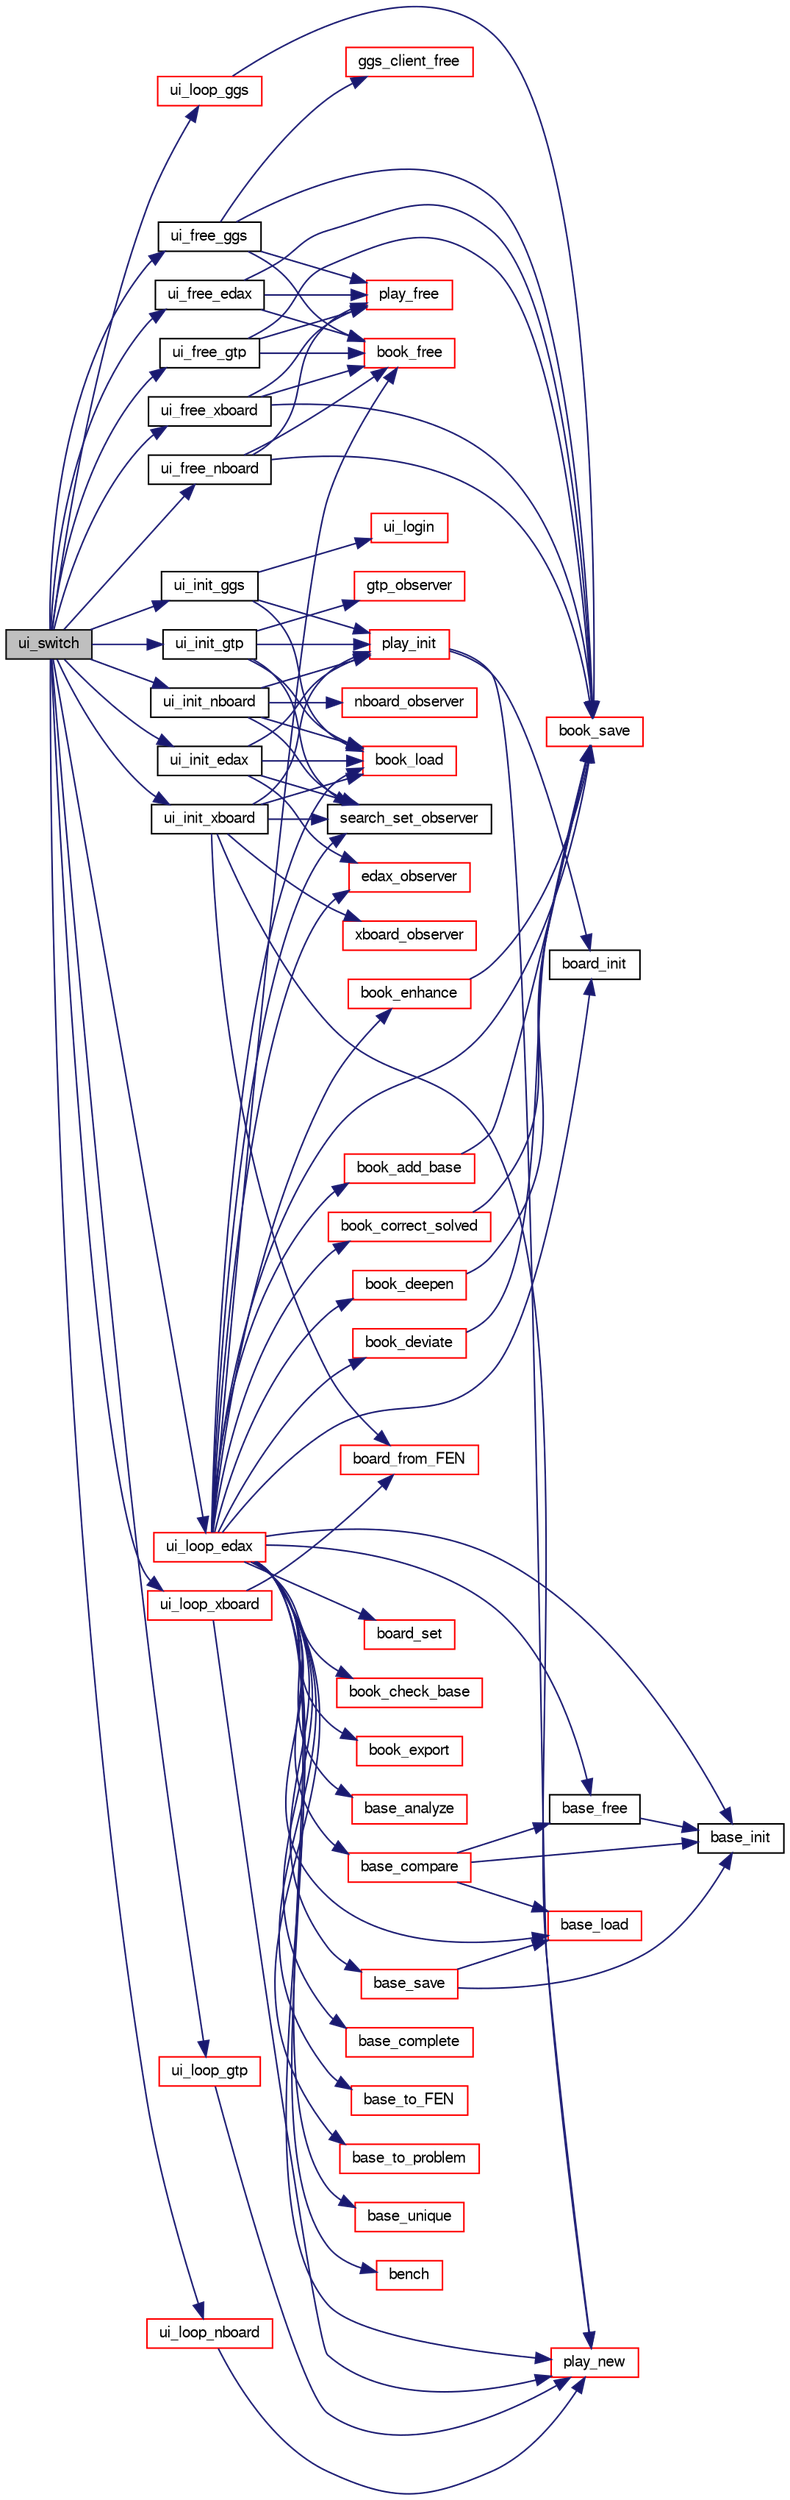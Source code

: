 digraph "ui_switch"
{
 // LATEX_PDF_SIZE
  bgcolor="transparent";
  edge [fontname="FreeSans",fontsize="10",labelfontname="FreeSans",labelfontsize="10"];
  node [fontname="FreeSans",fontsize="10",shape=record];
  rankdir="LR";
  Node1 [label="ui_switch",height=0.2,width=0.4,color="black", fillcolor="grey75", style="filled", fontcolor="black",tooltip="Switch between different User Interface."];
  Node1 -> Node2 [color="midnightblue",fontsize="10",style="solid",fontname="FreeSans"];
  Node2 [label="ui_free_edax",height=0.2,width=0.4,color="black",URL="$edax_8c.html#a8a6bd7ee8b36a8c5a43c6caccbfee76d",tooltip="free resources used by edax protocol."];
  Node2 -> Node3 [color="midnightblue",fontsize="10",style="solid",fontname="FreeSans"];
  Node3 [label="book_free",height=0.2,width=0.4,color="red",URL="$book_8c.html#a819aafb47120469b4abbb005723e0f43",tooltip="Free resources used by the opening book."];
  Node2 -> Node6 [color="midnightblue",fontsize="10",style="solid",fontname="FreeSans"];
  Node6 [label="book_save",height=0.2,width=0.4,color="red",URL="$book_8c.html#a8a72fd661f16eb01bfa46833b777f615",tooltip="Save an opening book."];
  Node2 -> Node10 [color="midnightblue",fontsize="10",style="solid",fontname="FreeSans"];
  Node10 [label="play_free",height=0.2,width=0.4,color="red",URL="$play_8c.html#afca3ade928d05cca88124f7b11aee4ab",tooltip="Free resources."];
  Node1 -> Node21 [color="midnightblue",fontsize="10",style="solid",fontname="FreeSans"];
  Node21 [label="ui_free_ggs",height=0.2,width=0.4,color="black",URL="$ggs_8c.html#a11a93d97dfbb2f94da3ca253f9f6ad37",tooltip="ui_free_ggs"];
  Node21 -> Node3 [color="midnightblue",fontsize="10",style="solid",fontname="FreeSans"];
  Node21 -> Node6 [color="midnightblue",fontsize="10",style="solid",fontname="FreeSans"];
  Node21 -> Node22 [color="midnightblue",fontsize="10",style="solid",fontname="FreeSans"];
  Node22 [label="ggs_client_free",height=0.2,width=0.4,color="red",URL="$ggs_8c.html#a03a03a9842cbde232575175831a93846",tooltip="ggs_client_free"];
  Node21 -> Node10 [color="midnightblue",fontsize="10",style="solid",fontname="FreeSans"];
  Node1 -> Node26 [color="midnightblue",fontsize="10",style="solid",fontname="FreeSans"];
  Node26 [label="ui_free_gtp",height=0.2,width=0.4,color="black",URL="$gtp_8c.html#afd9cfc8bbddb89ce7ad447c4fc3a70f9",tooltip="free resources used by edax protocol"];
  Node26 -> Node3 [color="midnightblue",fontsize="10",style="solid",fontname="FreeSans"];
  Node26 -> Node6 [color="midnightblue",fontsize="10",style="solid",fontname="FreeSans"];
  Node26 -> Node10 [color="midnightblue",fontsize="10",style="solid",fontname="FreeSans"];
  Node1 -> Node27 [color="midnightblue",fontsize="10",style="solid",fontname="FreeSans"];
  Node27 [label="ui_free_nboard",height=0.2,width=0.4,color="black",URL="$nboard_8c.html#afb0065ce4534f228a398a6fbbe9fc10c",tooltip="free resources used by edax protocol"];
  Node27 -> Node3 [color="midnightblue",fontsize="10",style="solid",fontname="FreeSans"];
  Node27 -> Node6 [color="midnightblue",fontsize="10",style="solid",fontname="FreeSans"];
  Node27 -> Node10 [color="midnightblue",fontsize="10",style="solid",fontname="FreeSans"];
  Node1 -> Node28 [color="midnightblue",fontsize="10",style="solid",fontname="FreeSans"];
  Node28 [label="ui_free_xboard",height=0.2,width=0.4,color="black",URL="$ui_8h.html#a0e17e7032e6f7e58e8fe9ae0ca0343da",tooltip="free resources used by xboard protocol."];
  Node28 -> Node3 [color="midnightblue",fontsize="10",style="solid",fontname="FreeSans"];
  Node28 -> Node6 [color="midnightblue",fontsize="10",style="solid",fontname="FreeSans"];
  Node28 -> Node10 [color="midnightblue",fontsize="10",style="solid",fontname="FreeSans"];
  Node1 -> Node29 [color="midnightblue",fontsize="10",style="solid",fontname="FreeSans"];
  Node29 [label="ui_init_edax",height=0.2,width=0.4,color="black",URL="$edax_8c.html#a81c315385e722ec80548a441fb48f2d1",tooltip="initialize edax protocol."];
  Node29 -> Node30 [color="midnightblue",fontsize="10",style="solid",fontname="FreeSans"];
  Node30 [label="book_load",height=0.2,width=0.4,color="red",URL="$book_8c.html#ae4908276236d3d01b1368df695396207",tooltip="Load the opening book."];
  Node29 -> Node221 [color="midnightblue",fontsize="10",style="solid",fontname="FreeSans"];
  Node221 [label="edax_observer",height=0.2,width=0.4,color="red",URL="$edax_8c.html#aec66b0d69d3fd45602c3d182dd24c083",tooltip="default search oberver."];
  Node29 -> Node224 [color="midnightblue",fontsize="10",style="solid",fontname="FreeSans"];
  Node224 [label="play_init",height=0.2,width=0.4,color="red",URL="$play_8c.html#a6d31b5bcf034cd633bd2b93e634db42e",tooltip="Initialization."];
  Node224 -> Node62 [color="midnightblue",fontsize="10",style="solid",fontname="FreeSans"];
  Node62 [label="board_init",height=0.2,width=0.4,color="black",URL="$board_8c.html#a6c63848863d9887a6b400f4bc678f31d",tooltip="Set a board to the starting position."];
  Node224 -> Node232 [color="midnightblue",fontsize="10",style="solid",fontname="FreeSans"];
  Node232 [label="play_new",height=0.2,width=0.4,color="red",URL="$play_8c.html#a61b819f1f97c593c9ed9b75b8a99e719",tooltip="Start a new game."];
  Node29 -> Node245 [color="midnightblue",fontsize="10",style="solid",fontname="FreeSans"];
  Node245 [label="search_set_observer",height=0.2,width=0.4,color="black",URL="$search_8c.html#a94697d3ea3de662450dea6a304f53e5b",tooltip="set observer."];
  Node1 -> Node246 [color="midnightblue",fontsize="10",style="solid",fontname="FreeSans"];
  Node246 [label="ui_init_ggs",height=0.2,width=0.4,color="black",URL="$ggs_8c.html#aca24423d5b56d3910b76408a0f9712f7",tooltip="ui_init_ggs"];
  Node246 -> Node30 [color="midnightblue",fontsize="10",style="solid",fontname="FreeSans"];
  Node246 -> Node224 [color="midnightblue",fontsize="10",style="solid",fontname="FreeSans"];
  Node246 -> Node247 [color="midnightblue",fontsize="10",style="solid",fontname="FreeSans"];
  Node247 [label="ui_login",height=0.2,width=0.4,color="red",URL="$ggs_8c.html#a4dd1384622f9adfff0fdd019ff3d8bb8",tooltip="ui_login"];
  Node1 -> Node250 [color="midnightblue",fontsize="10",style="solid",fontname="FreeSans"];
  Node250 [label="ui_init_gtp",height=0.2,width=0.4,color="black",URL="$gtp_8c.html#a7b42dec8ff972c87d5daee524f7e1cc1",tooltip="initialize edax protocol"];
  Node250 -> Node30 [color="midnightblue",fontsize="10",style="solid",fontname="FreeSans"];
  Node250 -> Node251 [color="midnightblue",fontsize="10",style="solid",fontname="FreeSans"];
  Node251 [label="gtp_observer",height=0.2,width=0.4,color="red",URL="$gtp_8c.html#aa57db8fc7edea71dfeddf360163ac985",tooltip=" "];
  Node250 -> Node224 [color="midnightblue",fontsize="10",style="solid",fontname="FreeSans"];
  Node250 -> Node245 [color="midnightblue",fontsize="10",style="solid",fontname="FreeSans"];
  Node1 -> Node252 [color="midnightblue",fontsize="10",style="solid",fontname="FreeSans"];
  Node252 [label="ui_init_nboard",height=0.2,width=0.4,color="black",URL="$nboard_8c.html#ab5139f1429f56d5e64bdd2172193d01f",tooltip="initialize edax protocol"];
  Node252 -> Node30 [color="midnightblue",fontsize="10",style="solid",fontname="FreeSans"];
  Node252 -> Node253 [color="midnightblue",fontsize="10",style="solid",fontname="FreeSans"];
  Node253 [label="nboard_observer",height=0.2,width=0.4,color="red",URL="$nboard_8c.html#a0fb9b9022a8e93cb0d54d950f894288e",tooltip=" "];
  Node252 -> Node224 [color="midnightblue",fontsize="10",style="solid",fontname="FreeSans"];
  Node252 -> Node245 [color="midnightblue",fontsize="10",style="solid",fontname="FreeSans"];
  Node1 -> Node255 [color="midnightblue",fontsize="10",style="solid",fontname="FreeSans"];
  Node255 [label="ui_init_xboard",height=0.2,width=0.4,color="black",URL="$ui_8h.html#a5ec1cf7d2d607dd20072ae467b3c16e4",tooltip="initialize xboard protocol."];
  Node255 -> Node256 [color="midnightblue",fontsize="10",style="solid",fontname="FreeSans"];
  Node256 [label="board_from_FEN",height=0.2,width=0.4,color="red",URL="$board_8c.html#af29492953715e526dd895b6c59dc5de6",tooltip="Set a board from a string description."];
  Node255 -> Node30 [color="midnightblue",fontsize="10",style="solid",fontname="FreeSans"];
  Node255 -> Node224 [color="midnightblue",fontsize="10",style="solid",fontname="FreeSans"];
  Node255 -> Node232 [color="midnightblue",fontsize="10",style="solid",fontname="FreeSans"];
  Node255 -> Node245 [color="midnightblue",fontsize="10",style="solid",fontname="FreeSans"];
  Node255 -> Node257 [color="midnightblue",fontsize="10",style="solid",fontname="FreeSans"];
  Node257 [label="xboard_observer",height=0.2,width=0.4,color="red",URL="$xboard_8c.html#a11559dcb0010a22a03bf85d2e51158c9",tooltip="Search oberver."];
  Node1 -> Node258 [color="midnightblue",fontsize="10",style="solid",fontname="FreeSans"];
  Node258 [label="ui_loop_edax",height=0.2,width=0.4,color="red",URL="$edax_8c.html#a2354b96c7688bae32bedb6203d672f50",tooltip="Loop event."];
  Node258 -> Node259 [color="midnightblue",fontsize="10",style="solid",fontname="FreeSans"];
  Node259 [label="base_analyze",height=0.2,width=0.4,color="red",URL="$base_8c.html#a130adf3915feeb8dd21edd8c715c220f",tooltip="Base analysis."];
  Node258 -> Node268 [color="midnightblue",fontsize="10",style="solid",fontname="FreeSans"];
  Node268 [label="base_compare",height=0.2,width=0.4,color="red",URL="$base_8c.html#af17bb56204f19789eb51ab2a2ca1ec5f",tooltip="Base Compare."];
  Node268 -> Node269 [color="midnightblue",fontsize="10",style="solid",fontname="FreeSans"];
  Node269 [label="base_free",height=0.2,width=0.4,color="black",URL="$base_8c.html#ae5786a9c30a56ed1b8a5b44782f7bd23",tooltip="Free resources of a game database."];
  Node269 -> Node270 [color="midnightblue",fontsize="10",style="solid",fontname="FreeSans"];
  Node270 [label="base_init",height=0.2,width=0.4,color="black",URL="$base_8c.html#a8c741706ef79d39ef3595b05e347c182",tooltip="Initialize a game database."];
  Node268 -> Node270 [color="midnightblue",fontsize="10",style="solid",fontname="FreeSans"];
  Node268 -> Node271 [color="midnightblue",fontsize="10",style="solid",fontname="FreeSans"];
  Node271 [label="base_load",height=0.2,width=0.4,color="red",URL="$base_8c.html#a1876c3720c6e985379d9d8859aad622a",tooltip="Load a game database."];
  Node258 -> Node297 [color="midnightblue",fontsize="10",style="solid",fontname="FreeSans"];
  Node297 [label="base_complete",height=0.2,width=0.4,color="red",URL="$base_8c.html#a2aaa6c7fc6111edcd85b623bcd217180",tooltip="Base analysis."];
  Node258 -> Node269 [color="midnightblue",fontsize="10",style="solid",fontname="FreeSans"];
  Node258 -> Node270 [color="midnightblue",fontsize="10",style="solid",fontname="FreeSans"];
  Node258 -> Node271 [color="midnightblue",fontsize="10",style="solid",fontname="FreeSans"];
  Node258 -> Node299 [color="midnightblue",fontsize="10",style="solid",fontname="FreeSans"];
  Node299 [label="base_save",height=0.2,width=0.4,color="red",URL="$base_8c.html#a290adf2a96f38b6d37874b1486027ec8",tooltip="Save a game database."];
  Node299 -> Node270 [color="midnightblue",fontsize="10",style="solid",fontname="FreeSans"];
  Node299 -> Node271 [color="midnightblue",fontsize="10",style="solid",fontname="FreeSans"];
  Node258 -> Node321 [color="midnightblue",fontsize="10",style="solid",fontname="FreeSans"];
  Node321 [label="base_to_FEN",height=0.2,width=0.4,color="red",URL="$base_8c.html#a55de1fb91c5ee45a0cf420b15cf09784",tooltip="Convert a game database to a set of problems."];
  Node258 -> Node323 [color="midnightblue",fontsize="10",style="solid",fontname="FreeSans"];
  Node323 [label="base_to_problem",height=0.2,width=0.4,color="red",URL="$base_8c.html#a11a466175031953258681eb35ff3676a",tooltip="Convert a game database to a set of problems."];
  Node258 -> Node324 [color="midnightblue",fontsize="10",style="solid",fontname="FreeSans"];
  Node324 [label="base_unique",height=0.2,width=0.4,color="red",URL="$base_8c.html#a848d254ce18689227d0bcd71bca2c19b",tooltip="Make games unique in the game database."];
  Node258 -> Node326 [color="midnightblue",fontsize="10",style="solid",fontname="FreeSans"];
  Node326 [label="bench",height=0.2,width=0.4,color="red",URL="$edax_8c.html#a17c52ed0f7cf117ab83d29f1d6df3c50",tooltip="perform various performance tests."];
  Node258 -> Node62 [color="midnightblue",fontsize="10",style="solid",fontname="FreeSans"];
  Node258 -> Node274 [color="midnightblue",fontsize="10",style="solid",fontname="FreeSans"];
  Node274 [label="board_set",height=0.2,width=0.4,color="red",URL="$board_8c.html#ac0093f2761e80a495d781b41e7b5a703",tooltip="Set a board from a string description."];
  Node258 -> Node334 [color="midnightblue",fontsize="10",style="solid",fontname="FreeSans"];
  Node334 [label="book_add_base",height=0.2,width=0.4,color="red",URL="$book_8c.html#af1d5717ff0e5c8adb16ec5f86197cc33",tooltip="Add positions from a game database."];
  Node334 -> Node6 [color="midnightblue",fontsize="10",style="solid",fontname="FreeSans"];
  Node258 -> Node339 [color="midnightblue",fontsize="10",style="solid",fontname="FreeSans"];
  Node339 [label="book_check_base",height=0.2,width=0.4,color="red",URL="$book_8c.html#a1a212c1d3af5bc7a9183a3de0ab9cb90",tooltip="Check positions from a game database."];
  Node258 -> Node348 [color="midnightblue",fontsize="10",style="solid",fontname="FreeSans"];
  Node348 [label="book_correct_solved",height=0.2,width=0.4,color="red",URL="$book_8c.html#a5d47bbd4e02ae5c77348337d33a5a5d1",tooltip="Correct wrong solved score in the book."];
  Node348 -> Node6 [color="midnightblue",fontsize="10",style="solid",fontname="FreeSans"];
  Node258 -> Node349 [color="midnightblue",fontsize="10",style="solid",fontname="FreeSans"];
  Node349 [label="book_deepen",height=0.2,width=0.4,color="red",URL="$book_8c.html#a3421ecf81896bfc86ffc3ebe851699c8",tooltip="Deepen a book."];
  Node349 -> Node6 [color="midnightblue",fontsize="10",style="solid",fontname="FreeSans"];
  Node258 -> Node350 [color="midnightblue",fontsize="10",style="solid",fontname="FreeSans"];
  Node350 [label="book_deviate",height=0.2,width=0.4,color="red",URL="$book_8c.html#ad3ff0b9b8333c6714cd23ca4ebb620b8",tooltip="Deviate a book."];
  Node350 -> Node6 [color="midnightblue",fontsize="10",style="solid",fontname="FreeSans"];
  Node258 -> Node355 [color="midnightblue",fontsize="10",style="solid",fontname="FreeSans"];
  Node355 [label="book_enhance",height=0.2,width=0.4,color="red",URL="$book_8c.html#a55c9eb657940f815d9be360f1f2b7aea",tooltip="Enhance a book."];
  Node355 -> Node6 [color="midnightblue",fontsize="10",style="solid",fontname="FreeSans"];
  Node258 -> Node357 [color="midnightblue",fontsize="10",style="solid",fontname="FreeSans"];
  Node357 [label="book_export",height=0.2,width=0.4,color="red",URL="$book_8c.html#a8070e8ebbf13e4e0718933512e845b9b",tooltip="Export an opening book."];
  Node258 -> Node3 [color="midnightblue",fontsize="10",style="solid",fontname="FreeSans"];
  Node258 -> Node30 [color="midnightblue",fontsize="10",style="solid",fontname="FreeSans"];
  Node258 -> Node6 [color="midnightblue",fontsize="10",style="solid",fontname="FreeSans"];
  Node258 -> Node221 [color="midnightblue",fontsize="10",style="solid",fontname="FreeSans"];
  Node258 -> Node232 [color="midnightblue",fontsize="10",style="solid",fontname="FreeSans"];
  Node258 -> Node245 [color="midnightblue",fontsize="10",style="solid",fontname="FreeSans"];
  Node1 -> Node551 [color="midnightblue",fontsize="10",style="solid",fontname="FreeSans"];
  Node551 [label="ui_loop_ggs",height=0.2,width=0.4,color="red",URL="$ggs_8c.html#a245d5c8f964506584b8d505c7305eb94",tooltip="ui_loop_ggs"];
  Node551 -> Node6 [color="midnightblue",fontsize="10",style="solid",fontname="FreeSans"];
  Node1 -> Node592 [color="midnightblue",fontsize="10",style="solid",fontname="FreeSans"];
  Node592 [label="ui_loop_gtp",height=0.2,width=0.4,color="red",URL="$gtp_8c.html#aa036470059be60da73acd63418093e1e",tooltip="Loop event."];
  Node592 -> Node232 [color="midnightblue",fontsize="10",style="solid",fontname="FreeSans"];
  Node1 -> Node596 [color="midnightblue",fontsize="10",style="solid",fontname="FreeSans"];
  Node596 [label="ui_loop_nboard",height=0.2,width=0.4,color="red",URL="$nboard_8c.html#a13ec69450a157e8cbf526b11d1a27be6",tooltip="Loop event."];
  Node596 -> Node232 [color="midnightblue",fontsize="10",style="solid",fontname="FreeSans"];
  Node1 -> Node601 [color="midnightblue",fontsize="10",style="solid",fontname="FreeSans"];
  Node601 [label="ui_loop_xboard",height=0.2,width=0.4,color="red",URL="$ui_8h.html#af80ec70d3d08eb4c17c84d3997aaba0f",tooltip="Loop event."];
  Node601 -> Node256 [color="midnightblue",fontsize="10",style="solid",fontname="FreeSans"];
  Node601 -> Node232 [color="midnightblue",fontsize="10",style="solid",fontname="FreeSans"];
}
